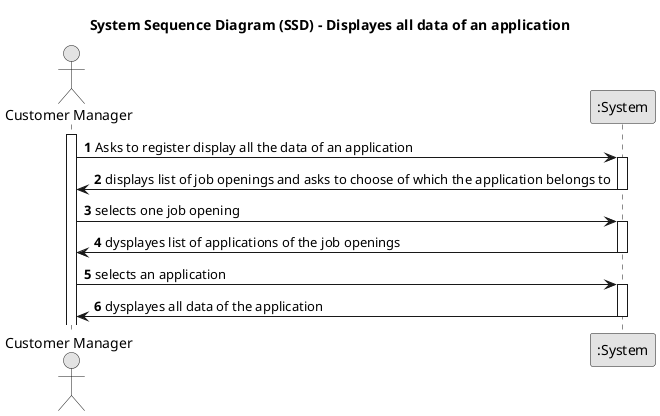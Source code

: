 @startuml
skinparam monochrome true
skinparam packageStyle rectangle
skinparam shadowing false

title System Sequence Diagram (SSD) - Displayes all data of an application

autonumber

actor "Customer Manager" as Manager
participant ":System" as System

activate Manager

    Manager -> System : Asks to register display all the data of an application
    activate System

     System -> Manager : displays list of job openings and asks to choose of which the application belongs to

    deactivate System

    Manager -> System : selects one job opening
    activate System

        System -> Manager : dysplayes list of applications of the job openings

deactivate System

     Manager -> System : selects an application

      activate System

        System -> Manager : dysplayes all data of the application

    deactivate System
    
@enduml